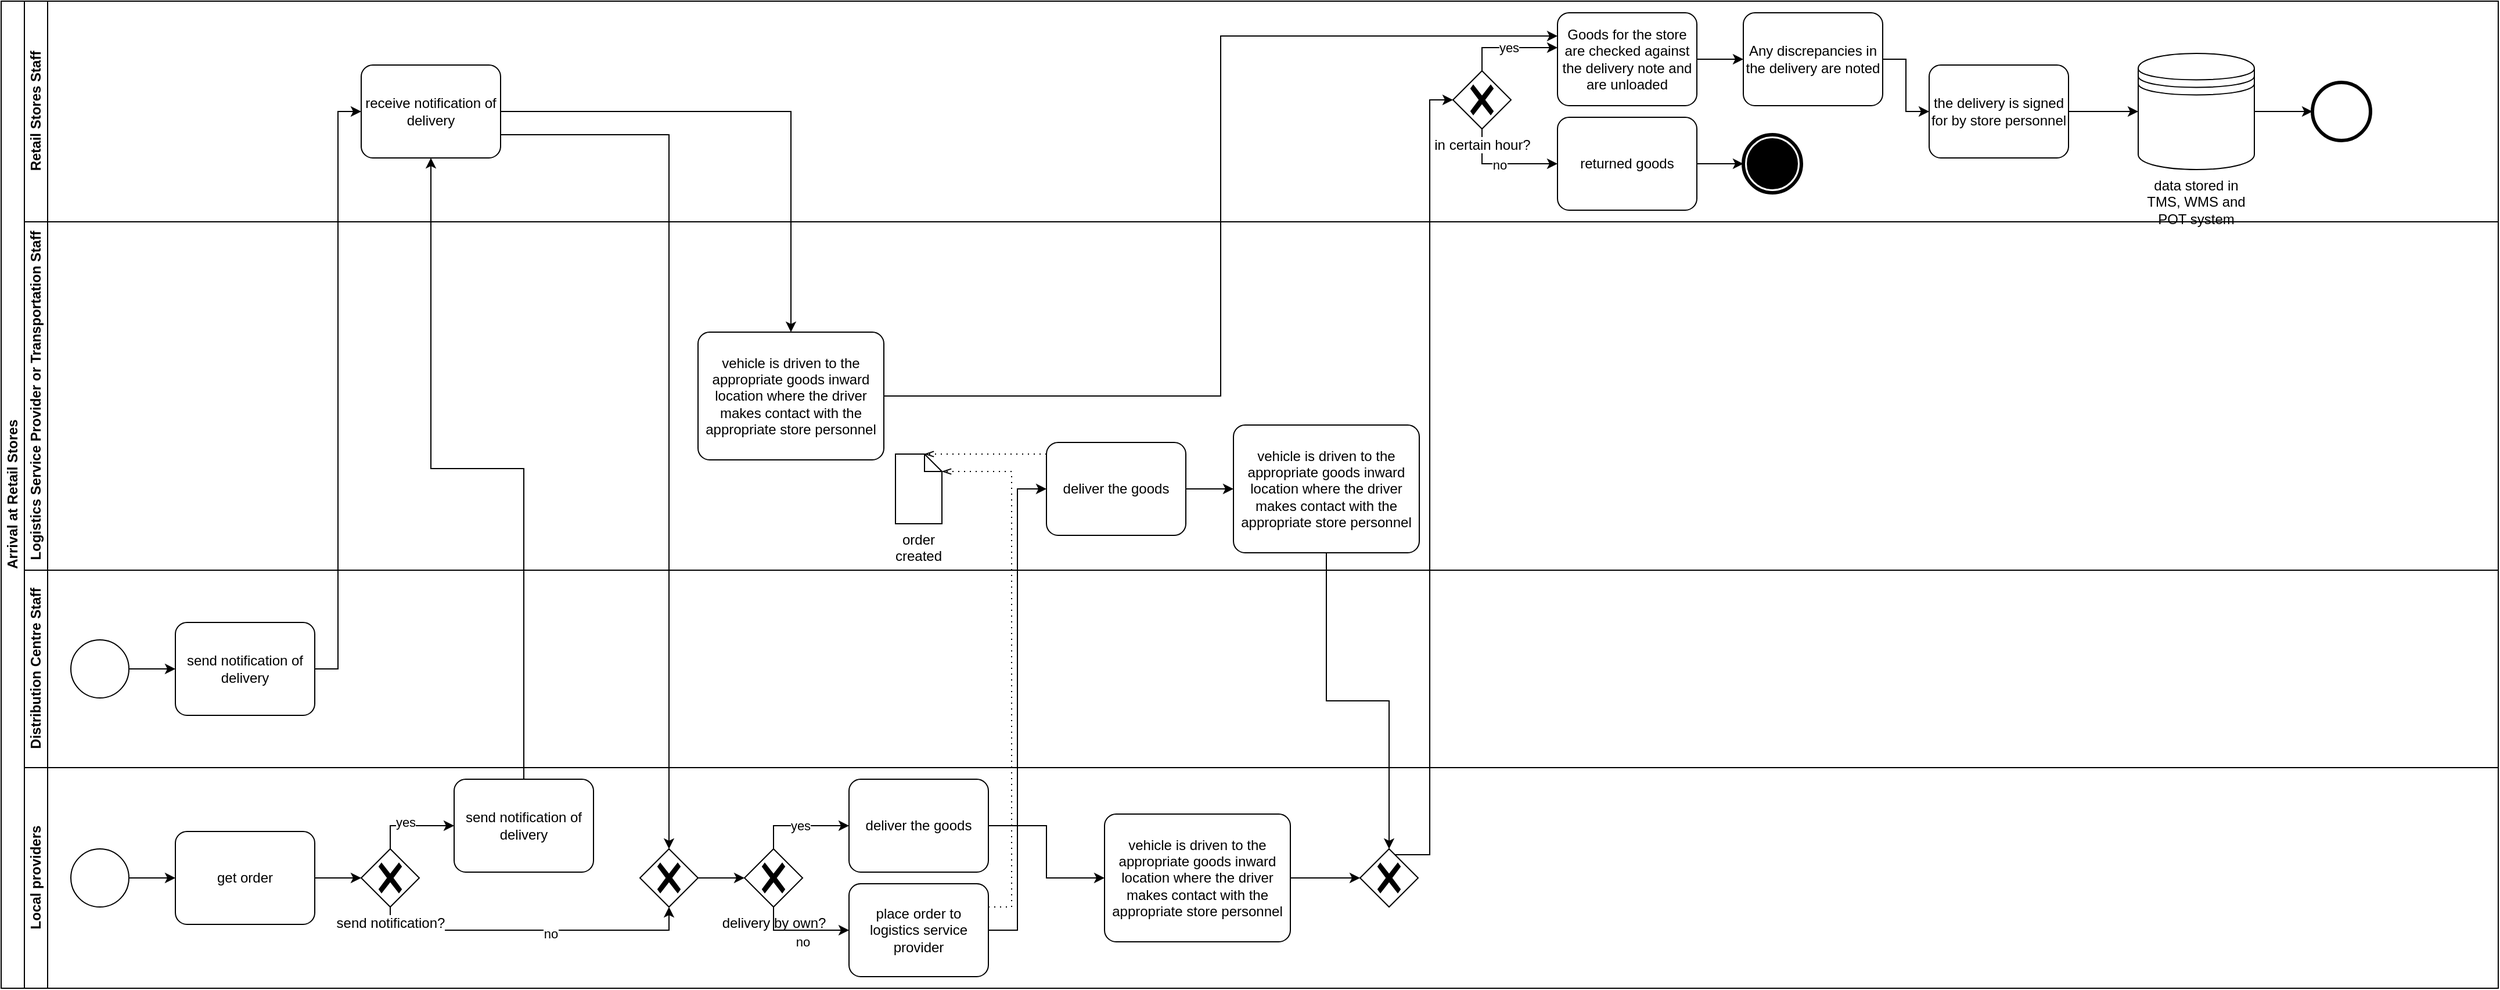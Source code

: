 <mxfile version="20.7.4" type="device"><diagram id="prtHgNgQTEPvFCAcTncT" name="Page-1"><mxGraphModel dx="2280" dy="1529" grid="1" gridSize="10" guides="1" tooltips="1" connect="1" arrows="1" fold="1" page="1" pageScale="1" pageWidth="827" pageHeight="1169" math="0" shadow="0"><root><mxCell id="0"/><mxCell id="1" parent="0"/><mxCell id="dNxyNK7c78bLwvsdeMH5-19" value="Arrival at Retail Stores" style="swimlane;html=1;childLayout=stackLayout;resizeParent=1;resizeParentMax=0;horizontal=0;startSize=20;horizontalStack=0;" parent="1" vertex="1"><mxGeometry x="20" y="10" width="2150" height="850" as="geometry"/></mxCell><mxCell id="dNxyNK7c78bLwvsdeMH5-20" value="Retail Stores&amp;nbsp;Staff" style="swimlane;html=1;startSize=20;horizontal=0;" parent="dNxyNK7c78bLwvsdeMH5-19" vertex="1"><mxGeometry x="20" width="2130" height="190" as="geometry"/></mxCell><mxCell id="1sXl_HyQlBIjXCo3dABd-51" value="receive notification of delivery" style="points=[[0.25,0,0],[0.5,0,0],[0.75,0,0],[1,0.25,0],[1,0.5,0],[1,0.75,0],[0.75,1,0],[0.5,1,0],[0.25,1,0],[0,0.75,0],[0,0.5,0],[0,0.25,0]];shape=mxgraph.bpmn.task;whiteSpace=wrap;rectStyle=rounded;size=10;html=1;taskMarker=abstract;" vertex="1" parent="dNxyNK7c78bLwvsdeMH5-20"><mxGeometry x="290" y="55" width="120" height="80" as="geometry"/></mxCell><mxCell id="1sXl_HyQlBIjXCo3dABd-66" value="yes" style="edgeStyle=orthogonalEdgeStyle;rounded=0;orthogonalLoop=1;jettySize=auto;html=1;entryX=0;entryY=0.375;entryDx=0;entryDy=0;entryPerimeter=0;exitX=0.5;exitY=0;exitDx=0;exitDy=0;exitPerimeter=0;" edge="1" parent="dNxyNK7c78bLwvsdeMH5-20" source="1sXl_HyQlBIjXCo3dABd-62" target="1sXl_HyQlBIjXCo3dABd-64"><mxGeometry relative="1" as="geometry"/></mxCell><mxCell id="1sXl_HyQlBIjXCo3dABd-67" style="edgeStyle=orthogonalEdgeStyle;rounded=0;orthogonalLoop=1;jettySize=auto;html=1;entryX=0;entryY=0.5;entryDx=0;entryDy=0;entryPerimeter=0;exitX=0.5;exitY=1;exitDx=0;exitDy=0;exitPerimeter=0;" edge="1" parent="dNxyNK7c78bLwvsdeMH5-20" source="1sXl_HyQlBIjXCo3dABd-62" target="1sXl_HyQlBIjXCo3dABd-65"><mxGeometry relative="1" as="geometry"/></mxCell><mxCell id="1sXl_HyQlBIjXCo3dABd-68" value="no" style="edgeLabel;html=1;align=center;verticalAlign=middle;resizable=0;points=[];" vertex="1" connectable="0" parent="1sXl_HyQlBIjXCo3dABd-67"><mxGeometry x="-0.037" y="-1" relative="1" as="geometry"><mxPoint x="-1" as="offset"/></mxGeometry></mxCell><mxCell id="1sXl_HyQlBIjXCo3dABd-62" value="in certain hour?" style="points=[[0.25,0.25,0],[0.5,0,0],[0.75,0.25,0],[1,0.5,0],[0.75,0.75,0],[0.5,1,0],[0.25,0.75,0],[0,0.5,0]];shape=mxgraph.bpmn.gateway2;html=1;verticalLabelPosition=bottom;labelBackgroundColor=#ffffff;verticalAlign=top;align=center;perimeter=rhombusPerimeter;outlineConnect=0;outline=none;symbol=none;gwType=exclusive;" vertex="1" parent="dNxyNK7c78bLwvsdeMH5-20"><mxGeometry x="1230" y="60" width="50" height="50" as="geometry"/></mxCell><mxCell id="1sXl_HyQlBIjXCo3dABd-72" style="edgeStyle=orthogonalEdgeStyle;rounded=0;orthogonalLoop=1;jettySize=auto;html=1;" edge="1" parent="dNxyNK7c78bLwvsdeMH5-20" source="1sXl_HyQlBIjXCo3dABd-64" target="1sXl_HyQlBIjXCo3dABd-71"><mxGeometry relative="1" as="geometry"/></mxCell><mxCell id="1sXl_HyQlBIjXCo3dABd-64" value="Goods for the store are checked against the delivery note and are unloaded" style="points=[[0.25,0,0],[0.5,0,0],[0.75,0,0],[1,0.25,0],[1,0.5,0],[1,0.75,0],[0.75,1,0],[0.5,1,0],[0.25,1,0],[0,0.75,0],[0,0.5,0],[0,0.25,0]];shape=mxgraph.bpmn.task;whiteSpace=wrap;rectStyle=rounded;size=10;html=1;taskMarker=abstract;" vertex="1" parent="dNxyNK7c78bLwvsdeMH5-20"><mxGeometry x="1320" y="10" width="120" height="80" as="geometry"/></mxCell><mxCell id="1sXl_HyQlBIjXCo3dABd-70" style="edgeStyle=orthogonalEdgeStyle;rounded=0;orthogonalLoop=1;jettySize=auto;html=1;" edge="1" parent="dNxyNK7c78bLwvsdeMH5-20" source="1sXl_HyQlBIjXCo3dABd-65" target="1sXl_HyQlBIjXCo3dABd-69"><mxGeometry relative="1" as="geometry"/></mxCell><mxCell id="1sXl_HyQlBIjXCo3dABd-65" value="returned goods" style="points=[[0.25,0,0],[0.5,0,0],[0.75,0,0],[1,0.25,0],[1,0.5,0],[1,0.75,0],[0.75,1,0],[0.5,1,0],[0.25,1,0],[0,0.75,0],[0,0.5,0],[0,0.25,0]];shape=mxgraph.bpmn.task;whiteSpace=wrap;rectStyle=rounded;size=10;html=1;taskMarker=abstract;" vertex="1" parent="dNxyNK7c78bLwvsdeMH5-20"><mxGeometry x="1320" y="100" width="120" height="80" as="geometry"/></mxCell><mxCell id="1sXl_HyQlBIjXCo3dABd-69" value="" style="points=[[0.145,0.145,0],[0.5,0,0],[0.855,0.145,0],[1,0.5,0],[0.855,0.855,0],[0.5,1,0],[0.145,0.855,0],[0,0.5,0]];shape=mxgraph.bpmn.event;html=1;verticalLabelPosition=bottom;labelBackgroundColor=#ffffff;verticalAlign=top;align=center;perimeter=ellipsePerimeter;outlineConnect=0;aspect=fixed;outline=end;symbol=terminate;" vertex="1" parent="dNxyNK7c78bLwvsdeMH5-20"><mxGeometry x="1480" y="115" width="50" height="50" as="geometry"/></mxCell><mxCell id="1sXl_HyQlBIjXCo3dABd-74" style="edgeStyle=orthogonalEdgeStyle;rounded=0;orthogonalLoop=1;jettySize=auto;html=1;" edge="1" parent="dNxyNK7c78bLwvsdeMH5-20" source="1sXl_HyQlBIjXCo3dABd-71" target="1sXl_HyQlBIjXCo3dABd-73"><mxGeometry relative="1" as="geometry"/></mxCell><mxCell id="1sXl_HyQlBIjXCo3dABd-71" value="Any discrepancies in the delivery are noted" style="points=[[0.25,0,0],[0.5,0,0],[0.75,0,0],[1,0.25,0],[1,0.5,0],[1,0.75,0],[0.75,1,0],[0.5,1,0],[0.25,1,0],[0,0.75,0],[0,0.5,0],[0,0.25,0]];shape=mxgraph.bpmn.task;whiteSpace=wrap;rectStyle=rounded;size=10;html=1;taskMarker=abstract;" vertex="1" parent="dNxyNK7c78bLwvsdeMH5-20"><mxGeometry x="1480" y="10" width="120" height="80" as="geometry"/></mxCell><mxCell id="1sXl_HyQlBIjXCo3dABd-76" style="edgeStyle=orthogonalEdgeStyle;rounded=0;orthogonalLoop=1;jettySize=auto;html=1;entryX=0;entryY=0.5;entryDx=0;entryDy=0;" edge="1" parent="dNxyNK7c78bLwvsdeMH5-20" source="1sXl_HyQlBIjXCo3dABd-73" target="1sXl_HyQlBIjXCo3dABd-77"><mxGeometry relative="1" as="geometry"><mxPoint x="1800" y="50" as="targetPoint"/></mxGeometry></mxCell><mxCell id="1sXl_HyQlBIjXCo3dABd-73" value="the delivery is signed for by store personnel" style="points=[[0.25,0,0],[0.5,0,0],[0.75,0,0],[1,0.25,0],[1,0.5,0],[1,0.75,0],[0.75,1,0],[0.5,1,0],[0.25,1,0],[0,0.75,0],[0,0.5,0],[0,0.25,0]];shape=mxgraph.bpmn.task;whiteSpace=wrap;rectStyle=rounded;size=10;html=1;taskMarker=abstract;" vertex="1" parent="dNxyNK7c78bLwvsdeMH5-20"><mxGeometry x="1640" y="55" width="120" height="80" as="geometry"/></mxCell><mxCell id="1sXl_HyQlBIjXCo3dABd-79" style="edgeStyle=orthogonalEdgeStyle;rounded=0;orthogonalLoop=1;jettySize=auto;html=1;" edge="1" parent="dNxyNK7c78bLwvsdeMH5-20" source="1sXl_HyQlBIjXCo3dABd-77" target="1sXl_HyQlBIjXCo3dABd-78"><mxGeometry relative="1" as="geometry"/></mxCell><mxCell id="1sXl_HyQlBIjXCo3dABd-77" value="data stored in TMS, WMS and POT system" style="shape=datastore;whiteSpace=wrap;html=1;labelPosition=center;verticalLabelPosition=bottom;align=center;verticalAlign=top;" vertex="1" parent="dNxyNK7c78bLwvsdeMH5-20"><mxGeometry x="1820" y="45" width="100" height="100" as="geometry"/></mxCell><mxCell id="1sXl_HyQlBIjXCo3dABd-78" value="" style="points=[[0.145,0.145,0],[0.5,0,0],[0.855,0.145,0],[1,0.5,0],[0.855,0.855,0],[0.5,1,0],[0.145,0.855,0],[0,0.5,0]];shape=mxgraph.bpmn.event;html=1;verticalLabelPosition=bottom;labelBackgroundColor=#ffffff;verticalAlign=top;align=center;perimeter=ellipsePerimeter;outlineConnect=0;aspect=fixed;outline=end;symbol=terminate2;" vertex="1" parent="dNxyNK7c78bLwvsdeMH5-20"><mxGeometry x="1970" y="70" width="50" height="50" as="geometry"/></mxCell><mxCell id="dNxyNK7c78bLwvsdeMH5-21" value="Logistics Service Provider or&amp;nbsp;Transportation Staff" style="swimlane;html=1;startSize=20;horizontal=0;" parent="dNxyNK7c78bLwvsdeMH5-19" vertex="1"><mxGeometry x="20" y="190" width="2130" height="300" as="geometry"/></mxCell><mxCell id="1sXl_HyQlBIjXCo3dABd-56" style="edgeStyle=orthogonalEdgeStyle;rounded=0;orthogonalLoop=1;jettySize=auto;html=1;" edge="1" parent="dNxyNK7c78bLwvsdeMH5-21" source="1sXl_HyQlBIjXCo3dABd-45" target="1sXl_HyQlBIjXCo3dABd-55"><mxGeometry relative="1" as="geometry"/></mxCell><mxCell id="1sXl_HyQlBIjXCo3dABd-45" value="deliver the goods" style="points=[[0.25,0,0],[0.5,0,0],[0.75,0,0],[1,0.25,0],[1,0.5,0],[1,0.75,0],[0.75,1,0],[0.5,1,0],[0.25,1,0],[0,0.75,0],[0,0.5,0],[0,0.25,0]];shape=mxgraph.bpmn.task;whiteSpace=wrap;rectStyle=rounded;size=10;html=1;taskMarker=abstract;" vertex="1" parent="dNxyNK7c78bLwvsdeMH5-21"><mxGeometry x="880" y="190" width="120" height="80" as="geometry"/></mxCell><mxCell id="1sXl_HyQlBIjXCo3dABd-49" value="order created" style="shape=mxgraph.bpmn.data;labelPosition=center;verticalLabelPosition=bottom;align=center;verticalAlign=top;whiteSpace=wrap;size=15;html=1;" vertex="1" parent="dNxyNK7c78bLwvsdeMH5-21"><mxGeometry x="750" y="200" width="40" height="60" as="geometry"/></mxCell><mxCell id="1sXl_HyQlBIjXCo3dABd-53" value="" style="edgeStyle=elbowEdgeStyle;fontSize=12;html=1;endFill=0;startFill=0;endSize=6;startSize=6;dashed=1;dashPattern=1 4;endArrow=openThin;startArrow=none;rounded=0;entryX=0;entryY=0;entryDx=25;entryDy=0;entryPerimeter=0;exitX=0;exitY=0.125;exitDx=0;exitDy=0;exitPerimeter=0;" edge="1" parent="dNxyNK7c78bLwvsdeMH5-21" source="1sXl_HyQlBIjXCo3dABd-45" target="1sXl_HyQlBIjXCo3dABd-49"><mxGeometry width="160" relative="1" as="geometry"><mxPoint x="820" y="160" as="sourcePoint"/><mxPoint x="980" y="160" as="targetPoint"/></mxGeometry></mxCell><mxCell id="1sXl_HyQlBIjXCo3dABd-55" value="vehicle is driven to the appropriate goods inward location where the driver makes contact with the appropriate store personnel" style="points=[[0.25,0,0],[0.5,0,0],[0.75,0,0],[1,0.25,0],[1,0.5,0],[1,0.75,0],[0.75,1,0],[0.5,1,0],[0.25,1,0],[0,0.75,0],[0,0.5,0],[0,0.25,0]];shape=mxgraph.bpmn.task;whiteSpace=wrap;rectStyle=rounded;size=10;html=1;taskMarker=abstract;" vertex="1" parent="dNxyNK7c78bLwvsdeMH5-21"><mxGeometry x="1041" y="175" width="160" height="110" as="geometry"/></mxCell><mxCell id="1sXl_HyQlBIjXCo3dABd-83" value="vehicle is driven to the appropriate goods inward location where the driver makes contact with the appropriate store personnel" style="points=[[0.25,0,0],[0.5,0,0],[0.75,0,0],[1,0.25,0],[1,0.5,0],[1,0.75,0],[0.75,1,0],[0.5,1,0],[0.25,1,0],[0,0.75,0],[0,0.5,0],[0,0.25,0]];shape=mxgraph.bpmn.task;whiteSpace=wrap;rectStyle=rounded;size=10;html=1;taskMarker=abstract;" vertex="1" parent="dNxyNK7c78bLwvsdeMH5-21"><mxGeometry x="580" y="95" width="160" height="110" as="geometry"/></mxCell><mxCell id="1sXl_HyQlBIjXCo3dABd-2" value="Distribution Centre&amp;nbsp;Staff" style="swimlane;html=1;startSize=20;horizontal=0;" vertex="1" parent="dNxyNK7c78bLwvsdeMH5-19"><mxGeometry x="20" y="490" width="2130" height="170" as="geometry"/></mxCell><mxCell id="1sXl_HyQlBIjXCo3dABd-39" style="edgeStyle=orthogonalEdgeStyle;rounded=0;orthogonalLoop=1;jettySize=auto;html=1;entryX=0;entryY=0.5;entryDx=0;entryDy=0;entryPerimeter=0;" edge="1" parent="1sXl_HyQlBIjXCo3dABd-2" source="1sXl_HyQlBIjXCo3dABd-21" target="1sXl_HyQlBIjXCo3dABd-22"><mxGeometry relative="1" as="geometry"/></mxCell><mxCell id="1sXl_HyQlBIjXCo3dABd-21" value="" style="points=[[0.145,0.145,0],[0.5,0,0],[0.855,0.145,0],[1,0.5,0],[0.855,0.855,0],[0.5,1,0],[0.145,0.855,0],[0,0.5,0]];shape=mxgraph.bpmn.event;html=1;verticalLabelPosition=bottom;labelBackgroundColor=#ffffff;verticalAlign=top;align=center;perimeter=ellipsePerimeter;outlineConnect=0;aspect=fixed;outline=standard;symbol=general;" vertex="1" parent="1sXl_HyQlBIjXCo3dABd-2"><mxGeometry x="40" y="60" width="50" height="50" as="geometry"/></mxCell><mxCell id="1sXl_HyQlBIjXCo3dABd-22" value="send notification of delivery" style="points=[[0.25,0,0],[0.5,0,0],[0.75,0,0],[1,0.25,0],[1,0.5,0],[1,0.75,0],[0.75,1,0],[0.5,1,0],[0.25,1,0],[0,0.75,0],[0,0.5,0],[0,0.25,0]];shape=mxgraph.bpmn.task;whiteSpace=wrap;rectStyle=rounded;size=10;html=1;taskMarker=abstract;" vertex="1" parent="1sXl_HyQlBIjXCo3dABd-2"><mxGeometry x="130" y="45" width="120" height="80" as="geometry"/></mxCell><mxCell id="1sXl_HyQlBIjXCo3dABd-20" value="Local providers" style="swimlane;html=1;startSize=20;horizontal=0;" vertex="1" parent="dNxyNK7c78bLwvsdeMH5-19"><mxGeometry x="20" y="660" width="2130" height="190" as="geometry"/></mxCell><mxCell id="1sXl_HyQlBIjXCo3dABd-25" style="edgeStyle=orthogonalEdgeStyle;rounded=0;orthogonalLoop=1;jettySize=auto;html=1;" edge="1" parent="1sXl_HyQlBIjXCo3dABd-20" source="1sXl_HyQlBIjXCo3dABd-23" target="1sXl_HyQlBIjXCo3dABd-24"><mxGeometry relative="1" as="geometry"/></mxCell><mxCell id="1sXl_HyQlBIjXCo3dABd-23" value="" style="points=[[0.145,0.145,0],[0.5,0,0],[0.855,0.145,0],[1,0.5,0],[0.855,0.855,0],[0.5,1,0],[0.145,0.855,0],[0,0.5,0]];shape=mxgraph.bpmn.event;html=1;verticalLabelPosition=bottom;labelBackgroundColor=#ffffff;verticalAlign=top;align=center;perimeter=ellipsePerimeter;outlineConnect=0;aspect=fixed;outline=standard;symbol=general;" vertex="1" parent="1sXl_HyQlBIjXCo3dABd-20"><mxGeometry x="40" y="70" width="50" height="50" as="geometry"/></mxCell><mxCell id="1sXl_HyQlBIjXCo3dABd-27" value="" style="edgeStyle=orthogonalEdgeStyle;rounded=0;orthogonalLoop=1;jettySize=auto;html=1;" edge="1" parent="1sXl_HyQlBIjXCo3dABd-20" source="1sXl_HyQlBIjXCo3dABd-24" target="1sXl_HyQlBIjXCo3dABd-28"><mxGeometry relative="1" as="geometry"><mxPoint x="290" y="85" as="targetPoint"/></mxGeometry></mxCell><mxCell id="1sXl_HyQlBIjXCo3dABd-24" value="get order" style="points=[[0.25,0,0],[0.5,0,0],[0.75,0,0],[1,0.25,0],[1,0.5,0],[1,0.75,0],[0.75,1,0],[0.5,1,0],[0.25,1,0],[0,0.75,0],[0,0.5,0],[0,0.25,0]];shape=mxgraph.bpmn.task;whiteSpace=wrap;rectStyle=rounded;size=10;html=1;taskMarker=abstract;" vertex="1" parent="1sXl_HyQlBIjXCo3dABd-20"><mxGeometry x="130" y="55" width="120" height="80" as="geometry"/></mxCell><mxCell id="1sXl_HyQlBIjXCo3dABd-31" style="edgeStyle=orthogonalEdgeStyle;rounded=0;orthogonalLoop=1;jettySize=auto;html=1;entryX=0;entryY=0.5;entryDx=0;entryDy=0;entryPerimeter=0;exitX=0.5;exitY=0;exitDx=0;exitDy=0;exitPerimeter=0;" edge="1" parent="1sXl_HyQlBIjXCo3dABd-20" source="1sXl_HyQlBIjXCo3dABd-28" target="1sXl_HyQlBIjXCo3dABd-29"><mxGeometry relative="1" as="geometry"/></mxCell><mxCell id="1sXl_HyQlBIjXCo3dABd-32" value="yes" style="edgeLabel;html=1;align=center;verticalAlign=middle;resizable=0;points=[];" vertex="1" connectable="0" parent="1sXl_HyQlBIjXCo3dABd-31"><mxGeometry x="-0.13" y="3" relative="1" as="geometry"><mxPoint as="offset"/></mxGeometry></mxCell><mxCell id="1sXl_HyQlBIjXCo3dABd-34" style="edgeStyle=orthogonalEdgeStyle;rounded=0;orthogonalLoop=1;jettySize=auto;html=1;entryX=0.5;entryY=1;entryDx=0;entryDy=0;entryPerimeter=0;exitX=0.5;exitY=1;exitDx=0;exitDy=0;exitPerimeter=0;" edge="1" parent="1sXl_HyQlBIjXCo3dABd-20" source="1sXl_HyQlBIjXCo3dABd-28" target="1sXl_HyQlBIjXCo3dABd-33"><mxGeometry relative="1" as="geometry"/></mxCell><mxCell id="1sXl_HyQlBIjXCo3dABd-35" value="no" style="edgeLabel;html=1;align=center;verticalAlign=middle;resizable=0;points=[];" vertex="1" connectable="0" parent="1sXl_HyQlBIjXCo3dABd-34"><mxGeometry x="0.126" y="-3" relative="1" as="geometry"><mxPoint as="offset"/></mxGeometry></mxCell><mxCell id="1sXl_HyQlBIjXCo3dABd-28" value="send notification?" style="points=[[0.25,0.25,0],[0.5,0,0],[0.75,0.25,0],[1,0.5,0],[0.75,0.75,0],[0.5,1,0],[0.25,0.75,0],[0,0.5,0]];shape=mxgraph.bpmn.gateway2;html=1;verticalLabelPosition=bottom;labelBackgroundColor=#ffffff;verticalAlign=top;align=center;perimeter=rhombusPerimeter;outlineConnect=0;outline=none;symbol=none;gwType=exclusive;" vertex="1" parent="1sXl_HyQlBIjXCo3dABd-20"><mxGeometry x="290" y="70" width="50" height="50" as="geometry"/></mxCell><mxCell id="1sXl_HyQlBIjXCo3dABd-29" value="send notification of delivery" style="points=[[0.25,0,0],[0.5,0,0],[0.75,0,0],[1,0.25,0],[1,0.5,0],[1,0.75,0],[0.75,1,0],[0.5,1,0],[0.25,1,0],[0,0.75,0],[0,0.5,0],[0,0.25,0]];shape=mxgraph.bpmn.task;whiteSpace=wrap;rectStyle=rounded;size=10;html=1;taskMarker=abstract;" vertex="1" parent="1sXl_HyQlBIjXCo3dABd-20"><mxGeometry x="370" y="10" width="120" height="80" as="geometry"/></mxCell><mxCell id="1sXl_HyQlBIjXCo3dABd-41" style="edgeStyle=orthogonalEdgeStyle;rounded=0;orthogonalLoop=1;jettySize=auto;html=1;" edge="1" parent="1sXl_HyQlBIjXCo3dABd-20" source="1sXl_HyQlBIjXCo3dABd-33" target="1sXl_HyQlBIjXCo3dABd-40"><mxGeometry relative="1" as="geometry"/></mxCell><mxCell id="1sXl_HyQlBIjXCo3dABd-33" value="" style="points=[[0.25,0.25,0],[0.5,0,0],[0.75,0.25,0],[1,0.5,0],[0.75,0.75,0],[0.5,1,0],[0.25,0.75,0],[0,0.5,0]];shape=mxgraph.bpmn.gateway2;html=1;verticalLabelPosition=bottom;labelBackgroundColor=#ffffff;verticalAlign=top;align=center;perimeter=rhombusPerimeter;outlineConnect=0;outline=none;symbol=none;gwType=exclusive;" vertex="1" parent="1sXl_HyQlBIjXCo3dABd-20"><mxGeometry x="530" y="70" width="50" height="50" as="geometry"/></mxCell><mxCell id="1sXl_HyQlBIjXCo3dABd-43" value="yes" style="edgeStyle=orthogonalEdgeStyle;rounded=0;orthogonalLoop=1;jettySize=auto;html=1;exitX=0.5;exitY=0;exitDx=0;exitDy=0;exitPerimeter=0;" edge="1" parent="1sXl_HyQlBIjXCo3dABd-20" source="1sXl_HyQlBIjXCo3dABd-40" target="1sXl_HyQlBIjXCo3dABd-42"><mxGeometry relative="1" as="geometry"/></mxCell><mxCell id="1sXl_HyQlBIjXCo3dABd-40" value="delivery by own?" style="points=[[0.25,0.25,0],[0.5,0,0],[0.75,0.25,0],[1,0.5,0],[0.75,0.75,0],[0.5,1,0],[0.25,0.75,0],[0,0.5,0]];shape=mxgraph.bpmn.gateway2;html=1;verticalLabelPosition=bottom;labelBackgroundColor=#ffffff;verticalAlign=top;align=center;perimeter=rhombusPerimeter;outlineConnect=0;outline=none;symbol=none;gwType=exclusive;" vertex="1" parent="1sXl_HyQlBIjXCo3dABd-20"><mxGeometry x="620" y="70" width="50" height="50" as="geometry"/></mxCell><mxCell id="1sXl_HyQlBIjXCo3dABd-58" style="edgeStyle=orthogonalEdgeStyle;rounded=0;orthogonalLoop=1;jettySize=auto;html=1;" edge="1" parent="1sXl_HyQlBIjXCo3dABd-20" source="1sXl_HyQlBIjXCo3dABd-42" target="1sXl_HyQlBIjXCo3dABd-57"><mxGeometry relative="1" as="geometry"/></mxCell><mxCell id="1sXl_HyQlBIjXCo3dABd-42" value="deliver the goods" style="points=[[0.25,0,0],[0.5,0,0],[0.75,0,0],[1,0.25,0],[1,0.5,0],[1,0.75,0],[0.75,1,0],[0.5,1,0],[0.25,1,0],[0,0.75,0],[0,0.5,0],[0,0.25,0]];shape=mxgraph.bpmn.task;whiteSpace=wrap;rectStyle=rounded;size=10;html=1;taskMarker=abstract;" vertex="1" parent="1sXl_HyQlBIjXCo3dABd-20"><mxGeometry x="710" y="10" width="120" height="80" as="geometry"/></mxCell><mxCell id="1sXl_HyQlBIjXCo3dABd-46" value="place order to logistics service provider" style="points=[[0.25,0,0],[0.5,0,0],[0.75,0,0],[1,0.25,0],[1,0.5,0],[1,0.75,0],[0.75,1,0],[0.5,1,0],[0.25,1,0],[0,0.75,0],[0,0.5,0],[0,0.25,0]];shape=mxgraph.bpmn.task;whiteSpace=wrap;rectStyle=rounded;size=10;html=1;taskMarker=abstract;" vertex="1" parent="1sXl_HyQlBIjXCo3dABd-20"><mxGeometry x="710" y="100" width="120" height="80" as="geometry"/></mxCell><mxCell id="1sXl_HyQlBIjXCo3dABd-47" style="edgeStyle=orthogonalEdgeStyle;rounded=0;orthogonalLoop=1;jettySize=auto;html=1;exitX=0.5;exitY=1;exitDx=0;exitDy=0;exitPerimeter=0;" edge="1" parent="1sXl_HyQlBIjXCo3dABd-20" source="1sXl_HyQlBIjXCo3dABd-40" target="1sXl_HyQlBIjXCo3dABd-46"><mxGeometry relative="1" as="geometry"/></mxCell><mxCell id="1sXl_HyQlBIjXCo3dABd-48" value="no" style="edgeLabel;html=1;align=center;verticalAlign=middle;resizable=0;points=[];" vertex="1" connectable="0" parent="1sXl_HyQlBIjXCo3dABd-47"><mxGeometry x="-0.815" relative="1" as="geometry"><mxPoint x="25" y="22" as="offset"/></mxGeometry></mxCell><mxCell id="1sXl_HyQlBIjXCo3dABd-61" style="edgeStyle=orthogonalEdgeStyle;rounded=0;orthogonalLoop=1;jettySize=auto;html=1;" edge="1" parent="1sXl_HyQlBIjXCo3dABd-20" source="1sXl_HyQlBIjXCo3dABd-57" target="1sXl_HyQlBIjXCo3dABd-59"><mxGeometry relative="1" as="geometry"/></mxCell><mxCell id="1sXl_HyQlBIjXCo3dABd-57" value="vehicle is driven to the appropriate goods inward location where the driver makes contact with the appropriate store personnel" style="points=[[0.25,0,0],[0.5,0,0],[0.75,0,0],[1,0.25,0],[1,0.5,0],[1,0.75,0],[0.75,1,0],[0.5,1,0],[0.25,1,0],[0,0.75,0],[0,0.5,0],[0,0.25,0]];shape=mxgraph.bpmn.task;whiteSpace=wrap;rectStyle=rounded;size=10;html=1;taskMarker=abstract;" vertex="1" parent="1sXl_HyQlBIjXCo3dABd-20"><mxGeometry x="930" y="40" width="160" height="110" as="geometry"/></mxCell><mxCell id="1sXl_HyQlBIjXCo3dABd-59" value="" style="points=[[0.25,0.25,0],[0.5,0,0],[0.75,0.25,0],[1,0.5,0],[0.75,0.75,0],[0.5,1,0],[0.25,0.75,0],[0,0.5,0]];shape=mxgraph.bpmn.gateway2;html=1;verticalLabelPosition=bottom;labelBackgroundColor=#ffffff;verticalAlign=top;align=center;perimeter=rhombusPerimeter;outlineConnect=0;outline=none;symbol=none;gwType=exclusive;" vertex="1" parent="1sXl_HyQlBIjXCo3dABd-20"><mxGeometry x="1150" y="70" width="50" height="50" as="geometry"/></mxCell><mxCell id="1sXl_HyQlBIjXCo3dABd-50" value="" style="edgeStyle=elbowEdgeStyle;fontSize=12;html=1;endFill=0;startFill=0;endSize=6;startSize=6;dashed=1;dashPattern=1 4;endArrow=openThin;startArrow=none;rounded=0;entryX=0;entryY=0;entryDx=40;entryDy=15;entryPerimeter=0;exitX=1;exitY=0.25;exitDx=0;exitDy=0;exitPerimeter=0;" edge="1" parent="dNxyNK7c78bLwvsdeMH5-19" source="1sXl_HyQlBIjXCo3dABd-46" target="1sXl_HyQlBIjXCo3dABd-49"><mxGeometry width="160" relative="1" as="geometry"><mxPoint x="870" y="770" as="sourcePoint"/><mxPoint x="1030" y="770" as="targetPoint"/><Array as="points"><mxPoint x="870" y="580"/></Array></mxGeometry></mxCell><mxCell id="1sXl_HyQlBIjXCo3dABd-52" style="edgeStyle=orthogonalEdgeStyle;rounded=0;orthogonalLoop=1;jettySize=auto;html=1;entryX=0;entryY=0.5;entryDx=0;entryDy=0;entryPerimeter=0;" edge="1" parent="dNxyNK7c78bLwvsdeMH5-19" source="1sXl_HyQlBIjXCo3dABd-46" target="1sXl_HyQlBIjXCo3dABd-45"><mxGeometry relative="1" as="geometry"/></mxCell><mxCell id="1sXl_HyQlBIjXCo3dABd-60" style="edgeStyle=orthogonalEdgeStyle;rounded=0;orthogonalLoop=1;jettySize=auto;html=1;" edge="1" parent="dNxyNK7c78bLwvsdeMH5-19" source="1sXl_HyQlBIjXCo3dABd-55" target="1sXl_HyQlBIjXCo3dABd-59"><mxGeometry relative="1" as="geometry"/></mxCell><mxCell id="1sXl_HyQlBIjXCo3dABd-63" style="edgeStyle=orthogonalEdgeStyle;rounded=0;orthogonalLoop=1;jettySize=auto;html=1;entryX=0;entryY=0.5;entryDx=0;entryDy=0;entryPerimeter=0;" edge="1" parent="dNxyNK7c78bLwvsdeMH5-19" source="1sXl_HyQlBIjXCo3dABd-59" target="1sXl_HyQlBIjXCo3dABd-62"><mxGeometry relative="1" as="geometry"><Array as="points"><mxPoint x="1230" y="735"/><mxPoint x="1230" y="85"/></Array></mxGeometry></mxCell><mxCell id="1sXl_HyQlBIjXCo3dABd-80" style="edgeStyle=orthogonalEdgeStyle;rounded=0;orthogonalLoop=1;jettySize=auto;html=1;entryX=0;entryY=0.5;entryDx=0;entryDy=0;entryPerimeter=0;" edge="1" parent="dNxyNK7c78bLwvsdeMH5-19" source="1sXl_HyQlBIjXCo3dABd-22" target="1sXl_HyQlBIjXCo3dABd-51"><mxGeometry relative="1" as="geometry"/></mxCell><mxCell id="1sXl_HyQlBIjXCo3dABd-81" style="edgeStyle=orthogonalEdgeStyle;rounded=0;orthogonalLoop=1;jettySize=auto;html=1;entryX=0.5;entryY=1;entryDx=0;entryDy=0;entryPerimeter=0;" edge="1" parent="dNxyNK7c78bLwvsdeMH5-19" source="1sXl_HyQlBIjXCo3dABd-29" target="1sXl_HyQlBIjXCo3dABd-51"><mxGeometry relative="1" as="geometry"/></mxCell><mxCell id="1sXl_HyQlBIjXCo3dABd-82" style="edgeStyle=orthogonalEdgeStyle;rounded=0;orthogonalLoop=1;jettySize=auto;html=1;entryX=0.5;entryY=0;entryDx=0;entryDy=0;entryPerimeter=0;exitX=1;exitY=0.75;exitDx=0;exitDy=0;exitPerimeter=0;" edge="1" parent="dNxyNK7c78bLwvsdeMH5-19" source="1sXl_HyQlBIjXCo3dABd-51" target="1sXl_HyQlBIjXCo3dABd-33"><mxGeometry relative="1" as="geometry"/></mxCell><mxCell id="1sXl_HyQlBIjXCo3dABd-84" style="edgeStyle=orthogonalEdgeStyle;rounded=0;orthogonalLoop=1;jettySize=auto;html=1;entryX=0.5;entryY=0;entryDx=0;entryDy=0;entryPerimeter=0;" edge="1" parent="dNxyNK7c78bLwvsdeMH5-19" source="1sXl_HyQlBIjXCo3dABd-51" target="1sXl_HyQlBIjXCo3dABd-83"><mxGeometry relative="1" as="geometry"/></mxCell><mxCell id="1sXl_HyQlBIjXCo3dABd-85" style="edgeStyle=orthogonalEdgeStyle;rounded=0;orthogonalLoop=1;jettySize=auto;html=1;entryX=0;entryY=0.25;entryDx=0;entryDy=0;entryPerimeter=0;" edge="1" parent="dNxyNK7c78bLwvsdeMH5-19" source="1sXl_HyQlBIjXCo3dABd-83" target="1sXl_HyQlBIjXCo3dABd-64"><mxGeometry relative="1" as="geometry"/></mxCell></root></mxGraphModel></diagram></mxfile>